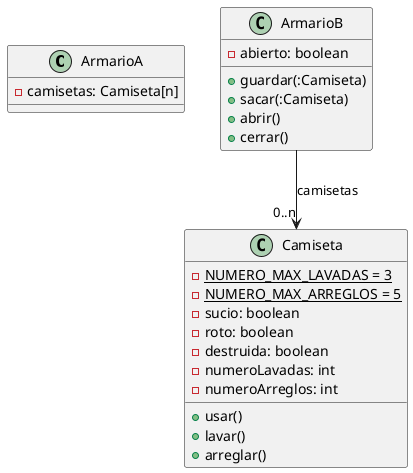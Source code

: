 @startuml
'https://plantuml.com/class-diagram
class ArmarioA {
-camisetas: Camiseta[n]
}
class ArmarioB {
- abierto: boolean

+guardar(:Camiseta)
+sacar(:Camiseta)
+abrir()
+cerrar()
}

class Camiseta {
-{static} NUMERO_MAX_LAVADAS = 3
-{static} NUMERO_MAX_ARREGLOS = 5
-sucio: boolean
-roto: boolean
-destruida: boolean
-numeroLavadas: int
-numeroArreglos: int
+usar()
+lavar()
+arreglar()
}
ArmarioB -->"0..n" Camiseta: camisetas
@enduml